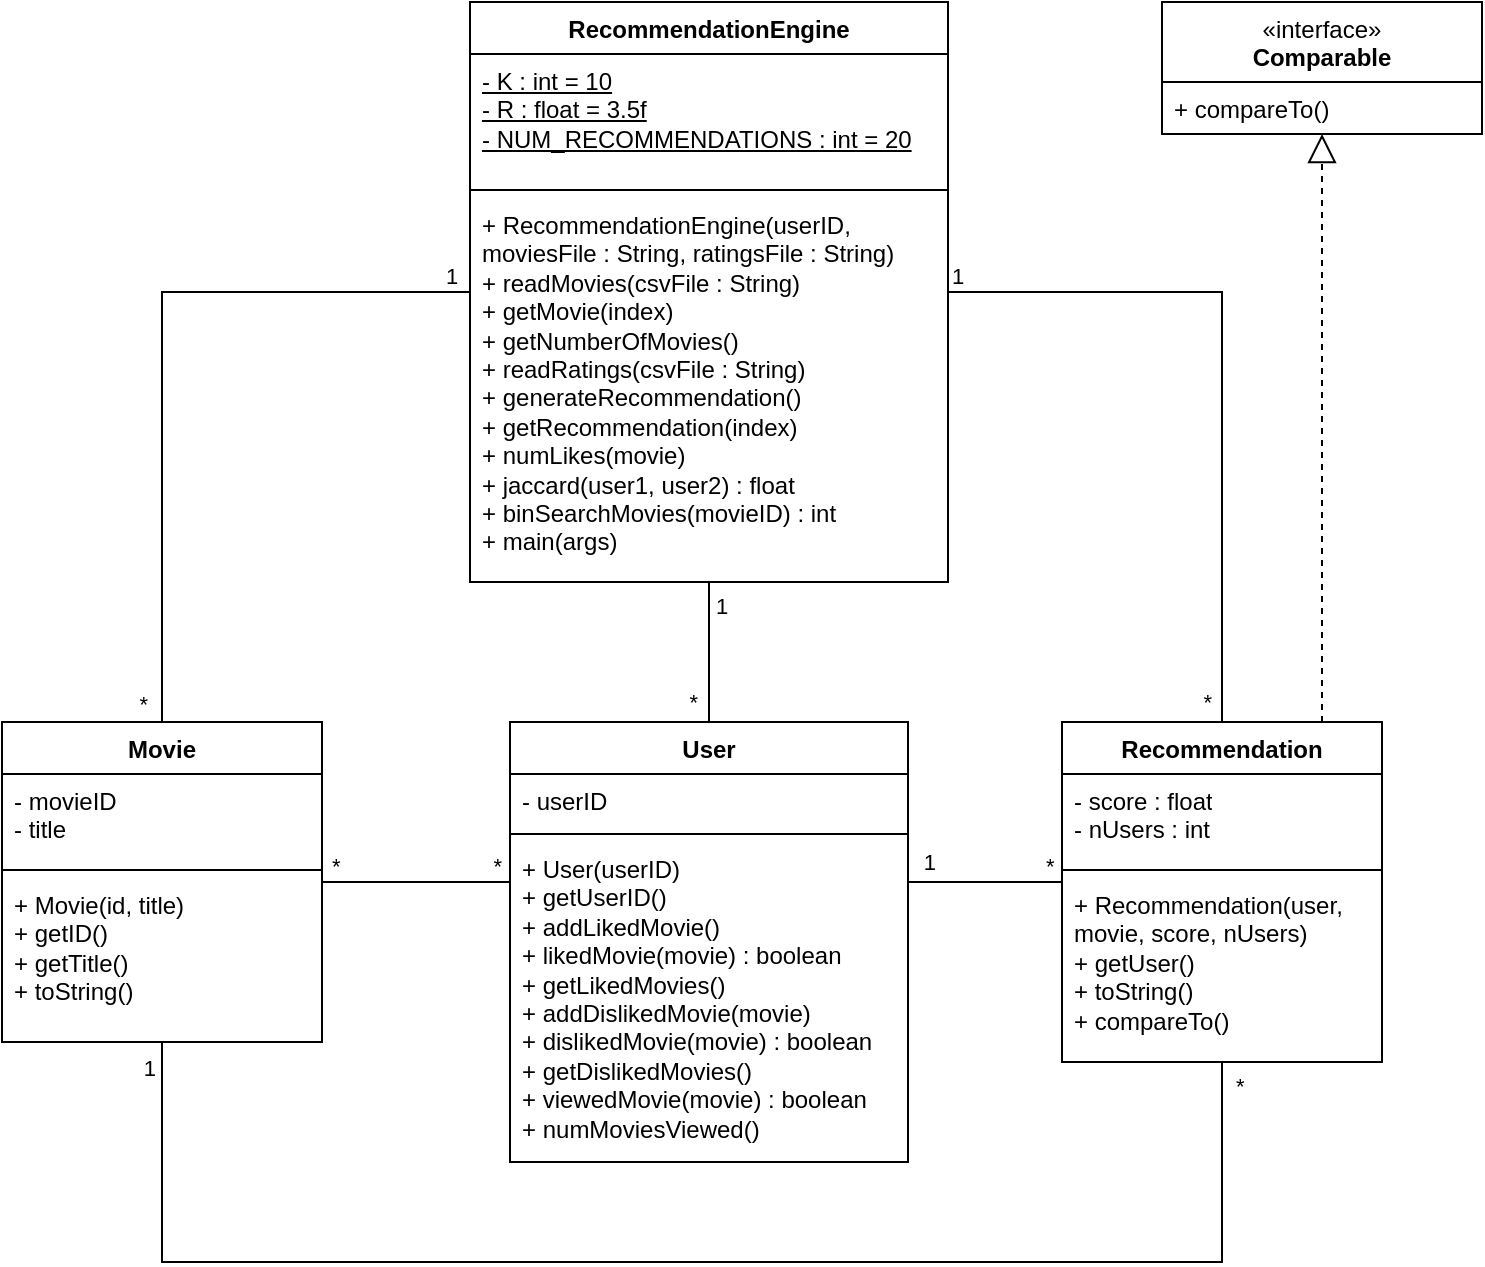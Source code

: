 <mxfile version="26.0.11">
  <diagram name="Page-1" id="gMHWiMkzdFr8P_VOvtU_">
    <mxGraphModel dx="1867" dy="1267" grid="1" gridSize="10" guides="1" tooltips="1" connect="1" arrows="1" fold="1" page="1" pageScale="1" pageWidth="827" pageHeight="1169" math="0" shadow="0">
      <root>
        <mxCell id="0" />
        <mxCell id="1" parent="0" />
        <mxCell id="OYiebKfsjAh6Db0cNxeE-1" value="RecommendationEngine" style="swimlane;fontStyle=1;align=center;verticalAlign=top;childLayout=stackLayout;horizontal=1;startSize=26;horizontalStack=0;resizeParent=1;resizeParentMax=0;resizeLast=0;collapsible=1;marginBottom=0;whiteSpace=wrap;html=1;" parent="1" vertex="1">
          <mxGeometry x="277" y="269" width="239" height="290" as="geometry" />
        </mxCell>
        <mxCell id="OYiebKfsjAh6Db0cNxeE-2" value="&lt;u&gt;- K : int = 10&lt;/u&gt;&lt;div&gt;&lt;u&gt;- R : float = 3.5f&lt;/u&gt;&lt;/div&gt;&lt;div&gt;&lt;u&gt;- NUM_RECOMMENDATIONS : int = 20&lt;/u&gt;&lt;/div&gt;" style="text;strokeColor=none;fillColor=none;align=left;verticalAlign=top;spacingLeft=4;spacingRight=4;overflow=hidden;rotatable=0;points=[[0,0.5],[1,0.5]];portConstraint=eastwest;whiteSpace=wrap;html=1;" parent="OYiebKfsjAh6Db0cNxeE-1" vertex="1">
          <mxGeometry y="26" width="239" height="64" as="geometry" />
        </mxCell>
        <mxCell id="OYiebKfsjAh6Db0cNxeE-3" value="" style="line;strokeWidth=1;fillColor=none;align=left;verticalAlign=middle;spacingTop=-1;spacingLeft=3;spacingRight=3;rotatable=0;labelPosition=right;points=[];portConstraint=eastwest;strokeColor=inherit;" parent="OYiebKfsjAh6Db0cNxeE-1" vertex="1">
          <mxGeometry y="90" width="239" height="8" as="geometry" />
        </mxCell>
        <mxCell id="OYiebKfsjAh6Db0cNxeE-4" value="&lt;div&gt;+ RecommendationEngine(userID, moviesFile : String, ratingsFile : String)&lt;/div&gt;&lt;div&gt;+ readMovies(csvFile : String)&lt;/div&gt;&lt;div&gt;+ getMovie(index)&lt;/div&gt;&lt;div&gt;+ getNumberOfMovies()&lt;/div&gt;&lt;div&gt;+ readRatings(csvFile : String)&lt;/div&gt;&lt;div&gt;+ generateRecommendation()&lt;/div&gt;&lt;div&gt;+ getRecommendation(index)&lt;/div&gt;&lt;div&gt;+ numLikes(movie)&lt;/div&gt;&lt;div&gt;+ jaccard(user1, user2) : float&lt;/div&gt;&lt;div&gt;+ binSearchMovies(movieID) : int&lt;/div&gt;&lt;div&gt;+ main(args)&lt;/div&gt;" style="text;strokeColor=none;fillColor=none;align=left;verticalAlign=top;spacingLeft=4;spacingRight=4;overflow=hidden;rotatable=0;points=[[0,0.5],[1,0.5]];portConstraint=eastwest;whiteSpace=wrap;html=1;" parent="OYiebKfsjAh6Db0cNxeE-1" vertex="1">
          <mxGeometry y="98" width="239" height="192" as="geometry" />
        </mxCell>
        <mxCell id="Z4kVy8ROQC_7KpIojoTo-13" value="User" style="swimlane;fontStyle=1;align=center;verticalAlign=top;childLayout=stackLayout;horizontal=1;startSize=26;horizontalStack=0;resizeParent=1;resizeParentMax=0;resizeLast=0;collapsible=1;marginBottom=0;whiteSpace=wrap;html=1;" vertex="1" parent="1">
          <mxGeometry x="297" y="629" width="199" height="220" as="geometry" />
        </mxCell>
        <mxCell id="Z4kVy8ROQC_7KpIojoTo-14" value="- userID" style="text;strokeColor=none;fillColor=none;align=left;verticalAlign=top;spacingLeft=4;spacingRight=4;overflow=hidden;rotatable=0;points=[[0,0.5],[1,0.5]];portConstraint=eastwest;whiteSpace=wrap;html=1;" vertex="1" parent="Z4kVy8ROQC_7KpIojoTo-13">
          <mxGeometry y="26" width="199" height="26" as="geometry" />
        </mxCell>
        <mxCell id="Z4kVy8ROQC_7KpIojoTo-15" value="" style="line;strokeWidth=1;fillColor=none;align=left;verticalAlign=middle;spacingTop=-1;spacingLeft=3;spacingRight=3;rotatable=0;labelPosition=right;points=[];portConstraint=eastwest;strokeColor=inherit;" vertex="1" parent="Z4kVy8ROQC_7KpIojoTo-13">
          <mxGeometry y="52" width="199" height="8" as="geometry" />
        </mxCell>
        <mxCell id="Z4kVy8ROQC_7KpIojoTo-16" value="+ User(userID)&lt;div&gt;+ getUserID()&lt;/div&gt;&lt;div&gt;+ addLikedMovie()&lt;/div&gt;&lt;div&gt;+ likedMovie(movie) : boolean&lt;/div&gt;&lt;div&gt;+ getLikedMovies()&lt;/div&gt;&lt;div&gt;+ addDislikedMovie(movie)&lt;/div&gt;&lt;div&gt;+ dislikedMovie(movie) : boolean&lt;/div&gt;&lt;div&gt;+ getDislikedMovies()&lt;/div&gt;&lt;div&gt;+ viewedMovie(movie) : boolean&lt;/div&gt;&lt;div&gt;+ numMoviesViewed()&lt;/div&gt;" style="text;strokeColor=none;fillColor=none;align=left;verticalAlign=top;spacingLeft=4;spacingRight=4;overflow=hidden;rotatable=0;points=[[0,0.5],[1,0.5]];portConstraint=eastwest;whiteSpace=wrap;html=1;" vertex="1" parent="Z4kVy8ROQC_7KpIojoTo-13">
          <mxGeometry y="60" width="199" height="160" as="geometry" />
        </mxCell>
        <mxCell id="Z4kVy8ROQC_7KpIojoTo-17" value="Movie" style="swimlane;fontStyle=1;align=center;verticalAlign=top;childLayout=stackLayout;horizontal=1;startSize=26;horizontalStack=0;resizeParent=1;resizeParentMax=0;resizeLast=0;collapsible=1;marginBottom=0;whiteSpace=wrap;html=1;" vertex="1" parent="1">
          <mxGeometry x="43" y="629" width="160" height="160" as="geometry" />
        </mxCell>
        <mxCell id="Z4kVy8ROQC_7KpIojoTo-18" value="- movieID&lt;div&gt;- title&lt;/div&gt;" style="text;strokeColor=none;fillColor=none;align=left;verticalAlign=top;spacingLeft=4;spacingRight=4;overflow=hidden;rotatable=0;points=[[0,0.5],[1,0.5]];portConstraint=eastwest;whiteSpace=wrap;html=1;" vertex="1" parent="Z4kVy8ROQC_7KpIojoTo-17">
          <mxGeometry y="26" width="160" height="44" as="geometry" />
        </mxCell>
        <mxCell id="Z4kVy8ROQC_7KpIojoTo-19" value="" style="line;strokeWidth=1;fillColor=none;align=left;verticalAlign=middle;spacingTop=-1;spacingLeft=3;spacingRight=3;rotatable=0;labelPosition=right;points=[];portConstraint=eastwest;strokeColor=inherit;" vertex="1" parent="Z4kVy8ROQC_7KpIojoTo-17">
          <mxGeometry y="70" width="160" height="8" as="geometry" />
        </mxCell>
        <mxCell id="Z4kVy8ROQC_7KpIojoTo-20" value="+ Movie(id, title)&lt;div&gt;+ getID()&lt;/div&gt;&lt;div&gt;+ getTitle()&lt;/div&gt;&lt;div&gt;+ toString()&lt;/div&gt;" style="text;strokeColor=none;fillColor=none;align=left;verticalAlign=top;spacingLeft=4;spacingRight=4;overflow=hidden;rotatable=0;points=[[0,0.5],[1,0.5]];portConstraint=eastwest;whiteSpace=wrap;html=1;" vertex="1" parent="Z4kVy8ROQC_7KpIojoTo-17">
          <mxGeometry y="78" width="160" height="82" as="geometry" />
        </mxCell>
        <mxCell id="Z4kVy8ROQC_7KpIojoTo-21" value="Recommendation" style="swimlane;fontStyle=1;align=center;verticalAlign=top;childLayout=stackLayout;horizontal=1;startSize=26;horizontalStack=0;resizeParent=1;resizeParentMax=0;resizeLast=0;collapsible=1;marginBottom=0;whiteSpace=wrap;html=1;" vertex="1" parent="1">
          <mxGeometry x="573" y="629" width="160" height="170" as="geometry" />
        </mxCell>
        <mxCell id="Z4kVy8ROQC_7KpIojoTo-22" value="- score : float&lt;div&gt;- nUsers : int&lt;/div&gt;" style="text;strokeColor=none;fillColor=none;align=left;verticalAlign=top;spacingLeft=4;spacingRight=4;overflow=hidden;rotatable=0;points=[[0,0.5],[1,0.5]];portConstraint=eastwest;whiteSpace=wrap;html=1;" vertex="1" parent="Z4kVy8ROQC_7KpIojoTo-21">
          <mxGeometry y="26" width="160" height="44" as="geometry" />
        </mxCell>
        <mxCell id="Z4kVy8ROQC_7KpIojoTo-23" value="" style="line;strokeWidth=1;fillColor=none;align=left;verticalAlign=middle;spacingTop=-1;spacingLeft=3;spacingRight=3;rotatable=0;labelPosition=right;points=[];portConstraint=eastwest;strokeColor=inherit;" vertex="1" parent="Z4kVy8ROQC_7KpIojoTo-21">
          <mxGeometry y="70" width="160" height="8" as="geometry" />
        </mxCell>
        <mxCell id="Z4kVy8ROQC_7KpIojoTo-24" value="+ Recommendation(user, movie, score, nUsers)&lt;div&gt;+ getUser()&lt;/div&gt;&lt;div&gt;+ toString()&lt;/div&gt;&lt;div&gt;+ compareTo()&lt;/div&gt;" style="text;strokeColor=none;fillColor=none;align=left;verticalAlign=top;spacingLeft=4;spacingRight=4;overflow=hidden;rotatable=0;points=[[0,0.5],[1,0.5]];portConstraint=eastwest;whiteSpace=wrap;html=1;" vertex="1" parent="Z4kVy8ROQC_7KpIojoTo-21">
          <mxGeometry y="78" width="160" height="92" as="geometry" />
        </mxCell>
        <mxCell id="Z4kVy8ROQC_7KpIojoTo-28" value="&lt;span style=&quot;font-weight: 400;&quot;&gt;«interface»&lt;/span&gt;&lt;div&gt;Comparable&lt;/div&gt;" style="swimlane;fontStyle=1;align=center;verticalAlign=top;childLayout=stackLayout;horizontal=1;startSize=40;horizontalStack=0;resizeParent=1;resizeParentMax=0;resizeLast=0;collapsible=1;marginBottom=0;whiteSpace=wrap;html=1;" vertex="1" parent="1">
          <mxGeometry x="623" y="269" width="160" height="66" as="geometry" />
        </mxCell>
        <mxCell id="Z4kVy8ROQC_7KpIojoTo-29" value="+ compareTo()" style="text;strokeColor=none;fillColor=none;align=left;verticalAlign=top;spacingLeft=4;spacingRight=4;overflow=hidden;rotatable=0;points=[[0,0.5],[1,0.5]];portConstraint=eastwest;whiteSpace=wrap;html=1;" vertex="1" parent="Z4kVy8ROQC_7KpIojoTo-28">
          <mxGeometry y="40" width="160" height="26" as="geometry" />
        </mxCell>
        <mxCell id="Z4kVy8ROQC_7KpIojoTo-33" value="" style="endArrow=block;dashed=1;endFill=0;endSize=12;html=1;rounded=0;edgeStyle=orthogonalEdgeStyle;" edge="1" parent="1" source="Z4kVy8ROQC_7KpIojoTo-21" target="Z4kVy8ROQC_7KpIojoTo-28">
          <mxGeometry width="160" relative="1" as="geometry">
            <mxPoint x="623" y="389" as="sourcePoint" />
            <mxPoint x="783" y="389" as="targetPoint" />
            <Array as="points">
              <mxPoint x="703" y="549" />
              <mxPoint x="703" y="549" />
            </Array>
          </mxGeometry>
        </mxCell>
        <mxCell id="Z4kVy8ROQC_7KpIojoTo-34" value="" style="endArrow=none;html=1;edgeStyle=orthogonalEdgeStyle;rounded=0;" edge="1" parent="1" source="OYiebKfsjAh6Db0cNxeE-1" target="Z4kVy8ROQC_7KpIojoTo-13">
          <mxGeometry relative="1" as="geometry">
            <mxPoint x="23" y="529" as="sourcePoint" />
            <mxPoint x="183" y="529" as="targetPoint" />
          </mxGeometry>
        </mxCell>
        <mxCell id="Z4kVy8ROQC_7KpIojoTo-35" value="1" style="edgeLabel;resizable=0;html=1;align=left;verticalAlign=bottom;" connectable="0" vertex="1" parent="Z4kVy8ROQC_7KpIojoTo-34">
          <mxGeometry x="-1" relative="1" as="geometry">
            <mxPoint x="1" y="20" as="offset" />
          </mxGeometry>
        </mxCell>
        <mxCell id="Z4kVy8ROQC_7KpIojoTo-36" value="*" style="edgeLabel;resizable=0;html=1;align=right;verticalAlign=bottom;" connectable="0" vertex="1" parent="Z4kVy8ROQC_7KpIojoTo-34">
          <mxGeometry x="1" relative="1" as="geometry">
            <mxPoint x="-5" y="-2" as="offset" />
          </mxGeometry>
        </mxCell>
        <mxCell id="Z4kVy8ROQC_7KpIojoTo-37" value="" style="endArrow=none;html=1;edgeStyle=orthogonalEdgeStyle;rounded=0;" edge="1" parent="1" source="OYiebKfsjAh6Db0cNxeE-1" target="Z4kVy8ROQC_7KpIojoTo-17">
          <mxGeometry relative="1" as="geometry">
            <mxPoint x="83" y="519" as="sourcePoint" />
            <mxPoint x="243" y="519" as="targetPoint" />
          </mxGeometry>
        </mxCell>
        <mxCell id="Z4kVy8ROQC_7KpIojoTo-38" value="1" style="edgeLabel;resizable=0;html=1;align=left;verticalAlign=bottom;" connectable="0" vertex="1" parent="Z4kVy8ROQC_7KpIojoTo-37">
          <mxGeometry x="-1" relative="1" as="geometry">
            <mxPoint x="-14" as="offset" />
          </mxGeometry>
        </mxCell>
        <mxCell id="Z4kVy8ROQC_7KpIojoTo-39" value="*" style="edgeLabel;resizable=0;html=1;align=right;verticalAlign=bottom;" connectable="0" vertex="1" parent="Z4kVy8ROQC_7KpIojoTo-37">
          <mxGeometry x="1" relative="1" as="geometry">
            <mxPoint x="-7" y="-1" as="offset" />
          </mxGeometry>
        </mxCell>
        <mxCell id="Z4kVy8ROQC_7KpIojoTo-40" value="" style="endArrow=none;html=1;edgeStyle=orthogonalEdgeStyle;rounded=0;" edge="1" parent="1" source="OYiebKfsjAh6Db0cNxeE-1" target="Z4kVy8ROQC_7KpIojoTo-21">
          <mxGeometry relative="1" as="geometry">
            <mxPoint x="63" y="439" as="sourcePoint" />
            <mxPoint x="223" y="439" as="targetPoint" />
          </mxGeometry>
        </mxCell>
        <mxCell id="Z4kVy8ROQC_7KpIojoTo-41" value="1" style="edgeLabel;resizable=0;html=1;align=left;verticalAlign=bottom;" connectable="0" vertex="1" parent="Z4kVy8ROQC_7KpIojoTo-40">
          <mxGeometry x="-1" relative="1" as="geometry" />
        </mxCell>
        <mxCell id="Z4kVy8ROQC_7KpIojoTo-42" value="*" style="edgeLabel;resizable=0;html=1;align=right;verticalAlign=bottom;" connectable="0" vertex="1" parent="Z4kVy8ROQC_7KpIojoTo-40">
          <mxGeometry x="1" relative="1" as="geometry">
            <mxPoint x="-5" y="-2" as="offset" />
          </mxGeometry>
        </mxCell>
        <mxCell id="Z4kVy8ROQC_7KpIojoTo-43" value="" style="endArrow=none;html=1;edgeStyle=orthogonalEdgeStyle;rounded=0;" edge="1" parent="1" source="Z4kVy8ROQC_7KpIojoTo-17" target="Z4kVy8ROQC_7KpIojoTo-13">
          <mxGeometry relative="1" as="geometry">
            <mxPoint x="163" y="579" as="sourcePoint" />
            <mxPoint x="323" y="579" as="targetPoint" />
            <Array as="points">
              <mxPoint x="273" y="709" />
              <mxPoint x="273" y="709" />
            </Array>
          </mxGeometry>
        </mxCell>
        <mxCell id="Z4kVy8ROQC_7KpIojoTo-44" value="*" style="edgeLabel;resizable=0;html=1;align=left;verticalAlign=bottom;" connectable="0" vertex="1" parent="Z4kVy8ROQC_7KpIojoTo-43">
          <mxGeometry x="-1" relative="1" as="geometry">
            <mxPoint x="3" as="offset" />
          </mxGeometry>
        </mxCell>
        <mxCell id="Z4kVy8ROQC_7KpIojoTo-45" value="*" style="edgeLabel;resizable=0;html=1;align=right;verticalAlign=bottom;" connectable="0" vertex="1" parent="Z4kVy8ROQC_7KpIojoTo-43">
          <mxGeometry x="1" relative="1" as="geometry">
            <mxPoint x="-4" as="offset" />
          </mxGeometry>
        </mxCell>
        <mxCell id="Z4kVy8ROQC_7KpIojoTo-46" value="" style="endArrow=none;html=1;edgeStyle=orthogonalEdgeStyle;rounded=0;" edge="1" parent="1" source="Z4kVy8ROQC_7KpIojoTo-21" target="Z4kVy8ROQC_7KpIojoTo-13">
          <mxGeometry relative="1" as="geometry">
            <mxPoint x="173" y="589" as="sourcePoint" />
            <mxPoint x="333" y="589" as="targetPoint" />
            <Array as="points">
              <mxPoint x="553" y="709" />
              <mxPoint x="553" y="709" />
            </Array>
          </mxGeometry>
        </mxCell>
        <mxCell id="Z4kVy8ROQC_7KpIojoTo-47" value="*" style="edgeLabel;resizable=0;html=1;align=left;verticalAlign=bottom;" connectable="0" vertex="1" parent="Z4kVy8ROQC_7KpIojoTo-46">
          <mxGeometry x="-1" relative="1" as="geometry">
            <mxPoint x="-10" as="offset" />
          </mxGeometry>
        </mxCell>
        <mxCell id="Z4kVy8ROQC_7KpIojoTo-48" value="1" style="edgeLabel;resizable=0;html=1;align=right;verticalAlign=bottom;" connectable="0" vertex="1" parent="Z4kVy8ROQC_7KpIojoTo-46">
          <mxGeometry x="1" relative="1" as="geometry">
            <mxPoint x="14" y="-2" as="offset" />
          </mxGeometry>
        </mxCell>
        <mxCell id="Z4kVy8ROQC_7KpIojoTo-49" value="" style="endArrow=none;html=1;edgeStyle=orthogonalEdgeStyle;rounded=0;" edge="1" parent="1" source="Z4kVy8ROQC_7KpIojoTo-21" target="Z4kVy8ROQC_7KpIojoTo-17">
          <mxGeometry relative="1" as="geometry">
            <mxPoint x="343" y="929" as="sourcePoint" />
            <mxPoint x="503" y="929" as="targetPoint" />
            <Array as="points">
              <mxPoint x="653" y="899" />
              <mxPoint x="123" y="899" />
            </Array>
          </mxGeometry>
        </mxCell>
        <mxCell id="Z4kVy8ROQC_7KpIojoTo-50" value="*" style="edgeLabel;resizable=0;html=1;align=left;verticalAlign=bottom;" connectable="0" vertex="1" parent="Z4kVy8ROQC_7KpIojoTo-49">
          <mxGeometry x="-1" relative="1" as="geometry">
            <mxPoint x="5" y="20" as="offset" />
          </mxGeometry>
        </mxCell>
        <mxCell id="Z4kVy8ROQC_7KpIojoTo-51" value="1" style="edgeLabel;resizable=0;html=1;align=right;verticalAlign=bottom;" connectable="0" vertex="1" parent="Z4kVy8ROQC_7KpIojoTo-49">
          <mxGeometry x="1" relative="1" as="geometry">
            <mxPoint x="-3" y="21" as="offset" />
          </mxGeometry>
        </mxCell>
      </root>
    </mxGraphModel>
  </diagram>
</mxfile>
